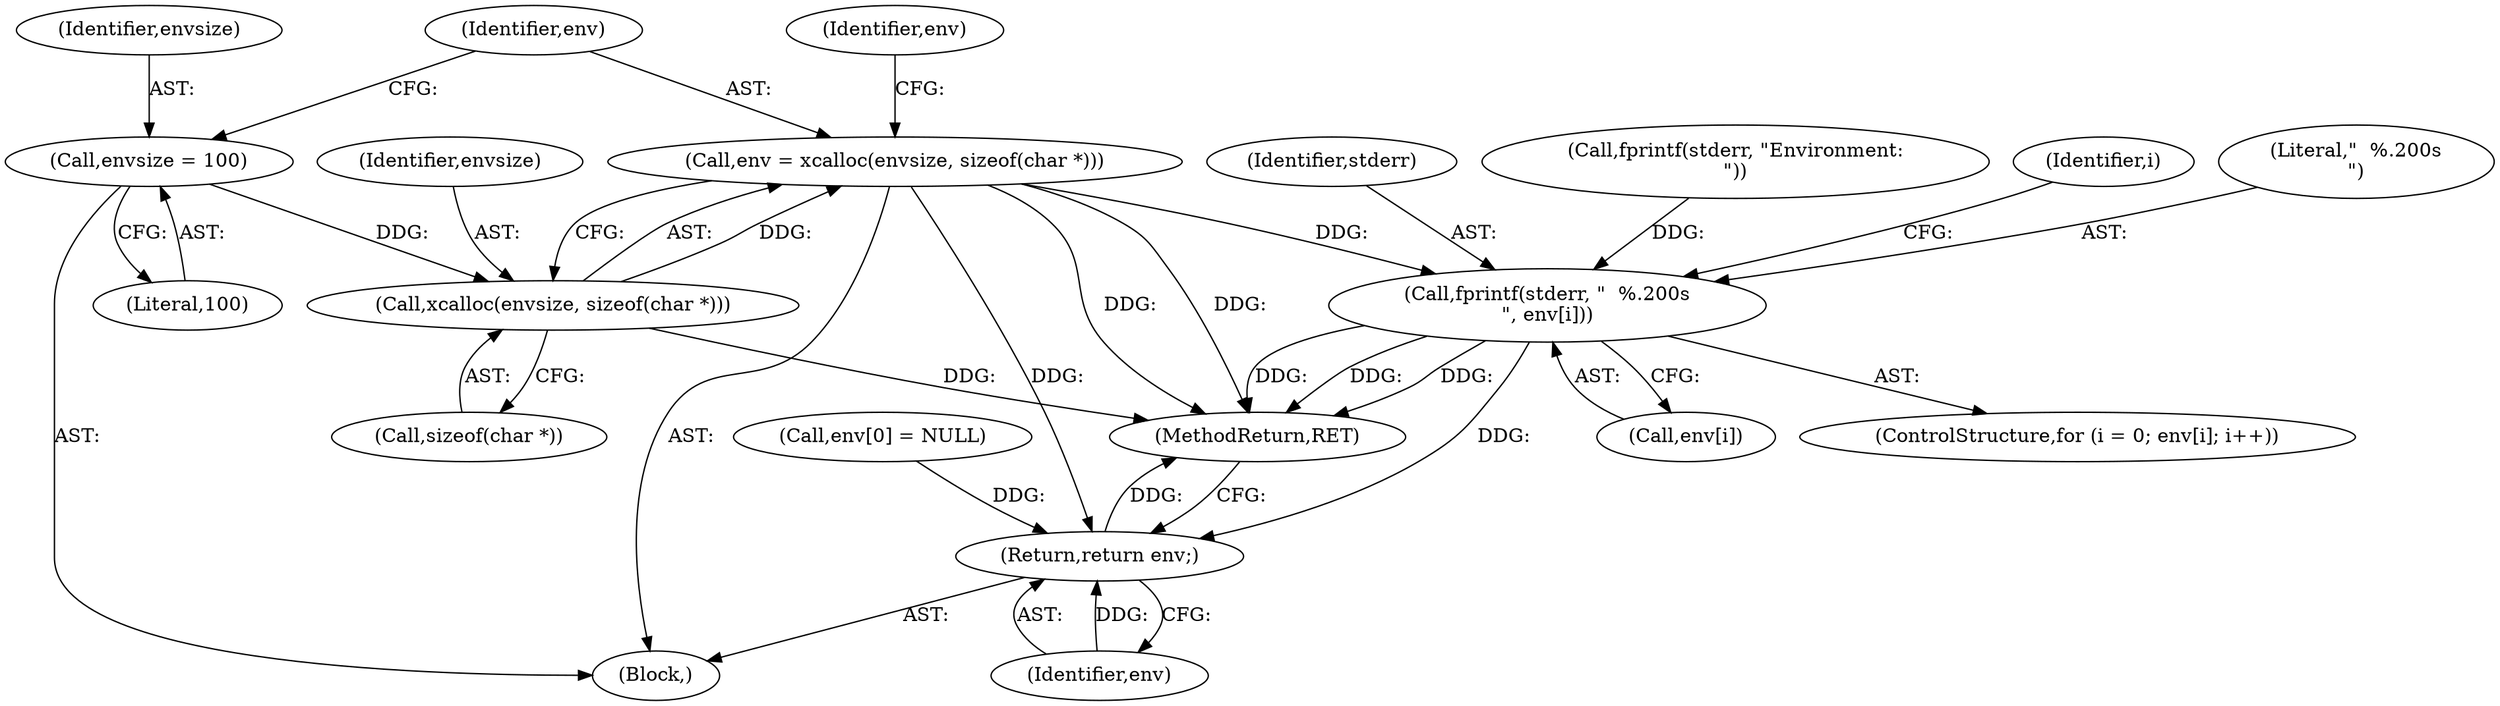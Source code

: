 digraph "0_mindrot_85bdcd7c92fe7ff133bbc4e10a65c91810f88755@API" {
"1000141" [label="(Call,env = xcalloc(envsize, sizeof(char *)))"];
"1000143" [label="(Call,xcalloc(envsize, sizeof(char *)))"];
"1000138" [label="(Call,envsize = 100)"];
"1000622" [label="(Call,fprintf(stderr, \"  %.200s\n\", env[i]))"];
"1000628" [label="(Return,return env;)"];
"1000143" [label="(Call,xcalloc(envsize, sizeof(char *)))"];
"1000141" [label="(Call,env = xcalloc(envsize, sizeof(char *)))"];
"1000142" [label="(Identifier,env)"];
"1000625" [label="(Call,env[i])"];
"1000630" [label="(MethodReturn,RET)"];
"1000118" [label="(Block,)"];
"1000623" [label="(Identifier,stderr)"];
"1000610" [label="(Call,fprintf(stderr, \"Environment:\n\"))"];
"1000613" [label="(ControlStructure,for (i = 0; env[i]; i++))"];
"1000139" [label="(Identifier,envsize)"];
"1000140" [label="(Literal,100)"];
"1000144" [label="(Identifier,envsize)"];
"1000621" [label="(Identifier,i)"];
"1000624" [label="(Literal,\"  %.200s\n\")"];
"1000628" [label="(Return,return env;)"];
"1000147" [label="(Call,env[0] = NULL)"];
"1000138" [label="(Call,envsize = 100)"];
"1000145" [label="(Call,sizeof(char *))"];
"1000149" [label="(Identifier,env)"];
"1000629" [label="(Identifier,env)"];
"1000622" [label="(Call,fprintf(stderr, \"  %.200s\n\", env[i]))"];
"1000141" -> "1000118"  [label="AST: "];
"1000141" -> "1000143"  [label="CFG: "];
"1000142" -> "1000141"  [label="AST: "];
"1000143" -> "1000141"  [label="AST: "];
"1000149" -> "1000141"  [label="CFG: "];
"1000141" -> "1000630"  [label="DDG: "];
"1000141" -> "1000630"  [label="DDG: "];
"1000143" -> "1000141"  [label="DDG: "];
"1000141" -> "1000622"  [label="DDG: "];
"1000141" -> "1000628"  [label="DDG: "];
"1000143" -> "1000145"  [label="CFG: "];
"1000144" -> "1000143"  [label="AST: "];
"1000145" -> "1000143"  [label="AST: "];
"1000143" -> "1000630"  [label="DDG: "];
"1000138" -> "1000143"  [label="DDG: "];
"1000138" -> "1000118"  [label="AST: "];
"1000138" -> "1000140"  [label="CFG: "];
"1000139" -> "1000138"  [label="AST: "];
"1000140" -> "1000138"  [label="AST: "];
"1000142" -> "1000138"  [label="CFG: "];
"1000622" -> "1000613"  [label="AST: "];
"1000622" -> "1000625"  [label="CFG: "];
"1000623" -> "1000622"  [label="AST: "];
"1000624" -> "1000622"  [label="AST: "];
"1000625" -> "1000622"  [label="AST: "];
"1000621" -> "1000622"  [label="CFG: "];
"1000622" -> "1000630"  [label="DDG: "];
"1000622" -> "1000630"  [label="DDG: "];
"1000622" -> "1000630"  [label="DDG: "];
"1000610" -> "1000622"  [label="DDG: "];
"1000622" -> "1000628"  [label="DDG: "];
"1000628" -> "1000118"  [label="AST: "];
"1000628" -> "1000629"  [label="CFG: "];
"1000629" -> "1000628"  [label="AST: "];
"1000630" -> "1000628"  [label="CFG: "];
"1000628" -> "1000630"  [label="DDG: "];
"1000629" -> "1000628"  [label="DDG: "];
"1000147" -> "1000628"  [label="DDG: "];
}
